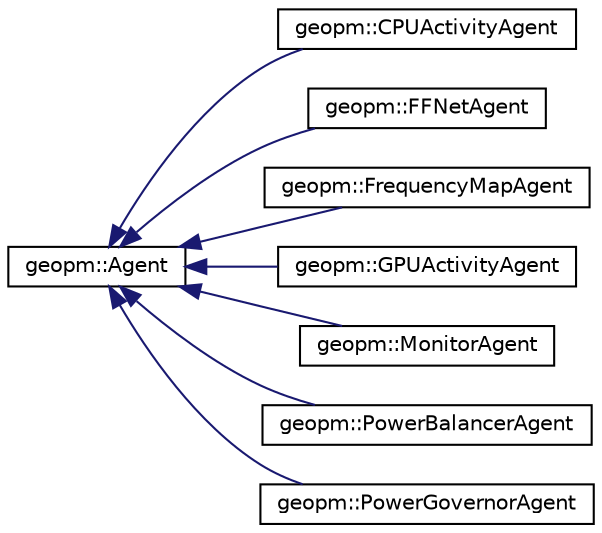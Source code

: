 digraph "Graphical Class Hierarchy"
{
 // LATEX_PDF_SIZE
  edge [fontname="Helvetica",fontsize="10",labelfontname="Helvetica",labelfontsize="10"];
  node [fontname="Helvetica",fontsize="10",shape=record];
  rankdir="LR";
  Node0 [label="geopm::Agent",height=0.2,width=0.4,color="black", fillcolor="white", style="filled",URL="$classgeopm_1_1_agent.html",tooltip=" "];
  Node0 -> Node1 [dir="back",color="midnightblue",fontsize="10",style="solid",fontname="Helvetica"];
  Node1 [label="geopm::CPUActivityAgent",height=0.2,width=0.4,color="black", fillcolor="white", style="filled",URL="$classgeopm_1_1_c_p_u_activity_agent.html",tooltip="Agent."];
  Node0 -> Node2 [dir="back",color="midnightblue",fontsize="10",style="solid",fontname="Helvetica"];
  Node2 [label="geopm::FFNetAgent",height=0.2,width=0.4,color="black", fillcolor="white", style="filled",URL="$classgeopm_1_1_f_f_net_agent.html",tooltip="Feed Forward Net Agent."];
  Node0 -> Node3 [dir="back",color="midnightblue",fontsize="10",style="solid",fontname="Helvetica"];
  Node3 [label="geopm::FrequencyMapAgent",height=0.2,width=0.4,color="black", fillcolor="white", style="filled",URL="$classgeopm_1_1_frequency_map_agent.html",tooltip=" "];
  Node0 -> Node4 [dir="back",color="midnightblue",fontsize="10",style="solid",fontname="Helvetica"];
  Node4 [label="geopm::GPUActivityAgent",height=0.2,width=0.4,color="black", fillcolor="white", style="filled",URL="$classgeopm_1_1_g_p_u_activity_agent.html",tooltip="Agent."];
  Node0 -> Node5 [dir="back",color="midnightblue",fontsize="10",style="solid",fontname="Helvetica"];
  Node5 [label="geopm::MonitorAgent",height=0.2,width=0.4,color="black", fillcolor="white", style="filled",URL="$classgeopm_1_1_monitor_agent.html",tooltip="Agent used to do sampling only; no policy will be enforced."];
  Node0 -> Node6 [dir="back",color="midnightblue",fontsize="10",style="solid",fontname="Helvetica"];
  Node6 [label="geopm::PowerBalancerAgent",height=0.2,width=0.4,color="black", fillcolor="white", style="filled",URL="$classgeopm_1_1_power_balancer_agent.html",tooltip=" "];
  Node0 -> Node7 [dir="back",color="midnightblue",fontsize="10",style="solid",fontname="Helvetica"];
  Node7 [label="geopm::PowerGovernorAgent",height=0.2,width=0.4,color="black", fillcolor="white", style="filled",URL="$classgeopm_1_1_power_governor_agent.html",tooltip=" "];
}
